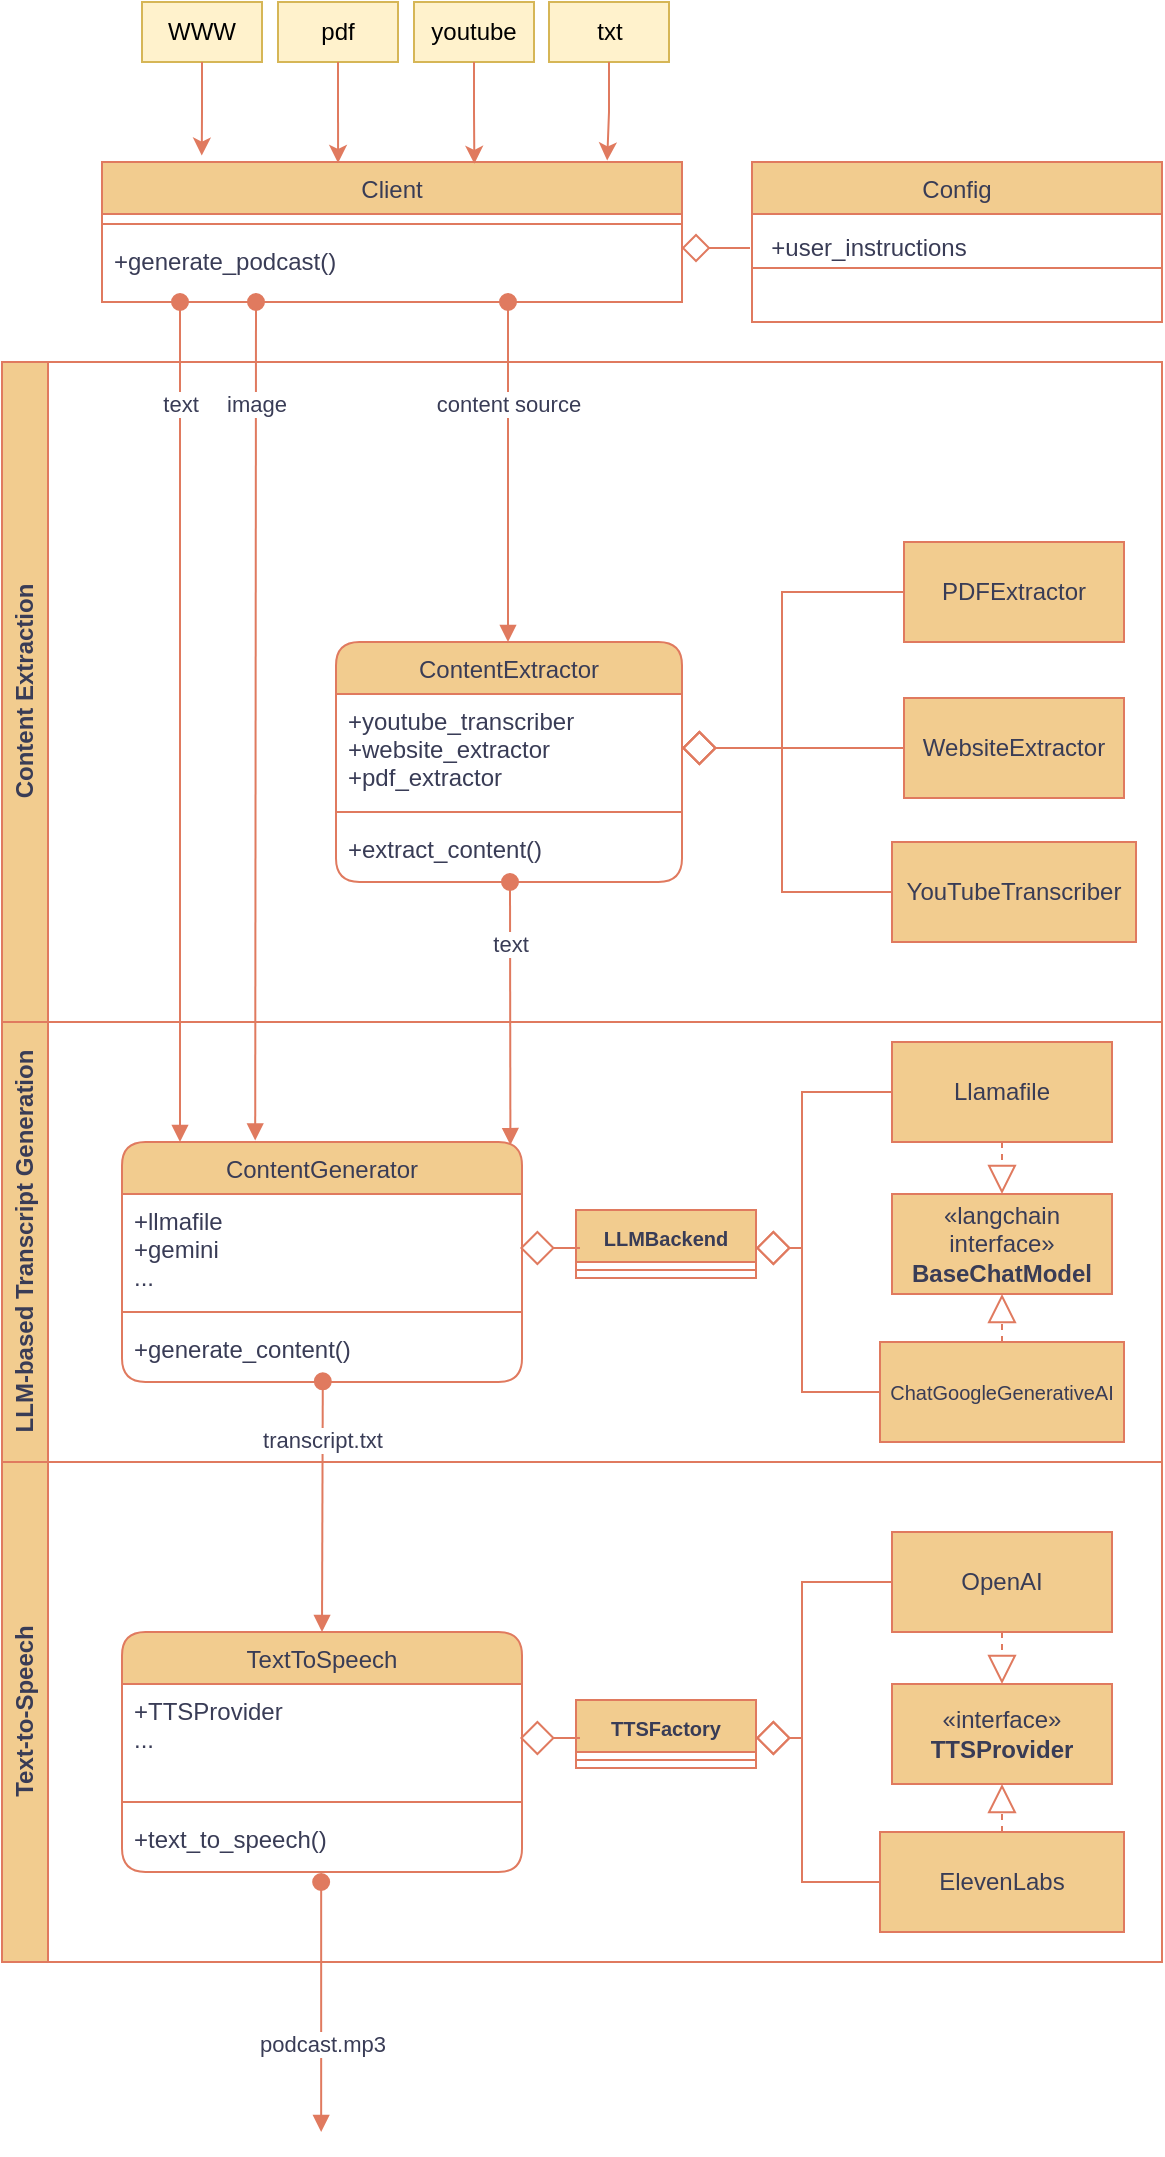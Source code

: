 <mxfile version="24.8.3">
  <diagram id="C5RBs43oDa-KdzZeNtuy" name="Page-1">
    <mxGraphModel dx="2022" dy="1797" grid="1" gridSize="10" guides="1" tooltips="1" connect="1" arrows="1" fold="1" page="1" pageScale="1" pageWidth="827" pageHeight="1169" math="0" shadow="0">
      <root>
        <mxCell id="WIyWlLk6GJQsqaUBKTNV-0" />
        <mxCell id="WIyWlLk6GJQsqaUBKTNV-1" parent="WIyWlLk6GJQsqaUBKTNV-0" />
        <mxCell id="o9hW8QB3ydjtU5aNEMkl-0" value="ContentExtractor" style="swimlane;fontStyle=0;align=center;verticalAlign=top;childLayout=stackLayout;horizontal=1;startSize=26;horizontalStack=0;resizeParent=1;resizeLast=0;collapsible=1;marginBottom=0;rounded=1;shadow=0;strokeWidth=1;labelBackgroundColor=none;fillColor=#F2CC8F;strokeColor=#E07A5F;fontColor=#393C56;" vertex="1" parent="WIyWlLk6GJQsqaUBKTNV-1">
          <mxGeometry x="147" y="40" width="173" height="120" as="geometry">
            <mxRectangle x="550" y="140" width="160" height="26" as="alternateBounds" />
          </mxGeometry>
        </mxCell>
        <mxCell id="o9hW8QB3ydjtU5aNEMkl-1" value="+youtube_transcriber&#xa;+website_extractor&#xa;+pdf_extractor" style="text;align=left;verticalAlign=top;spacingLeft=4;spacingRight=4;overflow=hidden;rotatable=0;points=[[0,0.5],[1,0.5]];portConstraint=eastwest;labelBackgroundColor=none;fontColor=#393C56;rounded=1;" vertex="1" parent="o9hW8QB3ydjtU5aNEMkl-0">
          <mxGeometry y="26" width="173" height="54" as="geometry" />
        </mxCell>
        <mxCell id="o9hW8QB3ydjtU5aNEMkl-6" value="" style="line;html=1;strokeWidth=1;align=left;verticalAlign=middle;spacingTop=-1;spacingLeft=3;spacingRight=3;rotatable=0;labelPosition=right;points=[];portConstraint=eastwest;labelBackgroundColor=none;fillColor=#F2CC8F;strokeColor=#E07A5F;fontColor=#393C56;rounded=1;" vertex="1" parent="o9hW8QB3ydjtU5aNEMkl-0">
          <mxGeometry y="80" width="173" height="10" as="geometry" />
        </mxCell>
        <mxCell id="o9hW8QB3ydjtU5aNEMkl-7" value="+extract_content()" style="text;align=left;verticalAlign=top;spacingLeft=4;spacingRight=4;overflow=hidden;rotatable=0;points=[[0,0.5],[1,0.5]];portConstraint=eastwest;labelBackgroundColor=none;fontColor=#393C56;rounded=1;" vertex="1" parent="o9hW8QB3ydjtU5aNEMkl-0">
          <mxGeometry y="90" width="173" height="26" as="geometry" />
        </mxCell>
        <mxCell id="o9hW8QB3ydjtU5aNEMkl-53" style="edgeStyle=orthogonalEdgeStyle;rounded=0;orthogonalLoop=1;jettySize=auto;html=1;entryX=1;entryY=0.5;entryDx=0;entryDy=0;strokeColor=#E07A5F;fontColor=#393C56;fillColor=#F2CC8F;endArrow=diamond;endFill=0;endSize=15;" edge="1" parent="WIyWlLk6GJQsqaUBKTNV-1" source="o9hW8QB3ydjtU5aNEMkl-16" target="o9hW8QB3ydjtU5aNEMkl-1">
          <mxGeometry relative="1" as="geometry">
            <Array as="points">
              <mxPoint x="370" y="165" />
              <mxPoint x="370" y="93" />
            </Array>
          </mxGeometry>
        </mxCell>
        <mxCell id="o9hW8QB3ydjtU5aNEMkl-16" value="YouTubeTranscriber" style="html=1;whiteSpace=wrap;strokeColor=#E07A5F;fontColor=#393C56;fillColor=#F2CC8F;" vertex="1" parent="WIyWlLk6GJQsqaUBKTNV-1">
          <mxGeometry x="425" y="140" width="122" height="50" as="geometry" />
        </mxCell>
        <mxCell id="o9hW8QB3ydjtU5aNEMkl-52" style="edgeStyle=orthogonalEdgeStyle;rounded=0;orthogonalLoop=1;jettySize=auto;html=1;entryX=1;entryY=0.5;entryDx=0;entryDy=0;strokeColor=#E07A5F;fontColor=#393C56;fillColor=#F2CC8F;endArrow=diamond;endFill=0;endSize=15;" edge="1" parent="WIyWlLk6GJQsqaUBKTNV-1" source="o9hW8QB3ydjtU5aNEMkl-17" target="o9hW8QB3ydjtU5aNEMkl-1">
          <mxGeometry relative="1" as="geometry" />
        </mxCell>
        <mxCell id="o9hW8QB3ydjtU5aNEMkl-17" value="WebsiteExtractor" style="html=1;whiteSpace=wrap;strokeColor=#E07A5F;fontColor=#393C56;fillColor=#F2CC8F;" vertex="1" parent="WIyWlLk6GJQsqaUBKTNV-1">
          <mxGeometry x="431" y="68" width="110" height="50" as="geometry" />
        </mxCell>
        <mxCell id="o9hW8QB3ydjtU5aNEMkl-51" style="edgeStyle=orthogonalEdgeStyle;rounded=0;orthogonalLoop=1;jettySize=auto;html=1;exitX=0;exitY=0.5;exitDx=0;exitDy=0;entryX=1;entryY=0.5;entryDx=0;entryDy=0;strokeColor=#E07A5F;fontColor=#393C56;fillColor=#F2CC8F;endArrow=diamond;endFill=0;endSize=15;" edge="1" parent="WIyWlLk6GJQsqaUBKTNV-1" source="o9hW8QB3ydjtU5aNEMkl-18" target="o9hW8QB3ydjtU5aNEMkl-1">
          <mxGeometry relative="1" as="geometry">
            <Array as="points">
              <mxPoint x="370" y="15" />
              <mxPoint x="370" y="93" />
            </Array>
          </mxGeometry>
        </mxCell>
        <mxCell id="o9hW8QB3ydjtU5aNEMkl-18" value="PDFExtractor" style="html=1;whiteSpace=wrap;strokeColor=#E07A5F;fontColor=#393C56;fillColor=#F2CC8F;" vertex="1" parent="WIyWlLk6GJQsqaUBKTNV-1">
          <mxGeometry x="431" y="-10" width="110" height="50" as="geometry" />
        </mxCell>
        <mxCell id="o9hW8QB3ydjtU5aNEMkl-54" value="ContentGenerator" style="swimlane;fontStyle=0;align=center;verticalAlign=top;childLayout=stackLayout;horizontal=1;startSize=26;horizontalStack=0;resizeParent=1;resizeLast=0;collapsible=1;marginBottom=0;rounded=1;shadow=0;strokeWidth=1;labelBackgroundColor=none;fillColor=#F2CC8F;strokeColor=#E07A5F;fontColor=#393C56;" vertex="1" parent="WIyWlLk6GJQsqaUBKTNV-1">
          <mxGeometry x="40" y="290" width="200" height="120" as="geometry">
            <mxRectangle x="550" y="140" width="160" height="26" as="alternateBounds" />
          </mxGeometry>
        </mxCell>
        <mxCell id="o9hW8QB3ydjtU5aNEMkl-55" value="+llmafile&#xa;+gemini&#xa;..." style="text;align=left;verticalAlign=top;spacingLeft=4;spacingRight=4;overflow=hidden;rotatable=0;points=[[0,0.5],[1,0.5]];portConstraint=eastwest;labelBackgroundColor=none;fontColor=#393C56;rounded=1;" vertex="1" parent="o9hW8QB3ydjtU5aNEMkl-54">
          <mxGeometry y="26" width="200" height="54" as="geometry" />
        </mxCell>
        <mxCell id="o9hW8QB3ydjtU5aNEMkl-56" value="" style="line;html=1;strokeWidth=1;align=left;verticalAlign=middle;spacingTop=-1;spacingLeft=3;spacingRight=3;rotatable=0;labelPosition=right;points=[];portConstraint=eastwest;labelBackgroundColor=none;fillColor=#F2CC8F;strokeColor=#E07A5F;fontColor=#393C56;rounded=1;" vertex="1" parent="o9hW8QB3ydjtU5aNEMkl-54">
          <mxGeometry y="80" width="200" height="10" as="geometry" />
        </mxCell>
        <mxCell id="o9hW8QB3ydjtU5aNEMkl-57" value="+generate_content()" style="text;align=left;verticalAlign=top;spacingLeft=4;spacingRight=4;overflow=hidden;rotatable=0;points=[[0,0.5],[1,0.5]];portConstraint=eastwest;labelBackgroundColor=none;fontColor=#393C56;rounded=1;" vertex="1" parent="o9hW8QB3ydjtU5aNEMkl-54">
          <mxGeometry y="90" width="200" height="26" as="geometry" />
        </mxCell>
        <mxCell id="o9hW8QB3ydjtU5aNEMkl-58" style="edgeStyle=orthogonalEdgeStyle;rounded=0;orthogonalLoop=1;jettySize=auto;html=1;strokeColor=#E07A5F;fontColor=#393C56;fillColor=#F2CC8F;endArrow=diamond;endFill=0;endSize=15;" edge="1" parent="WIyWlLk6GJQsqaUBKTNV-1">
          <mxGeometry relative="1" as="geometry">
            <Array as="points">
              <mxPoint x="380" y="415" />
              <mxPoint x="380" y="343" />
            </Array>
            <mxPoint x="426" y="415" as="sourcePoint" />
            <mxPoint x="357" y="343" as="targetPoint" />
          </mxGeometry>
        </mxCell>
        <mxCell id="o9hW8QB3ydjtU5aNEMkl-59" value="&lt;font style=&quot;font-size: 10px;&quot;&gt;ChatGoogleGenerativeAI&lt;/font&gt;" style="html=1;whiteSpace=wrap;strokeColor=#E07A5F;fontColor=#393C56;fillColor=#F2CC8F;" vertex="1" parent="WIyWlLk6GJQsqaUBKTNV-1">
          <mxGeometry x="419" y="390" width="122" height="50" as="geometry" />
        </mxCell>
        <mxCell id="o9hW8QB3ydjtU5aNEMkl-62" style="edgeStyle=orthogonalEdgeStyle;rounded=0;orthogonalLoop=1;jettySize=auto;html=1;exitX=0;exitY=0.5;exitDx=0;exitDy=0;strokeColor=#E07A5F;fontColor=#393C56;fillColor=#F2CC8F;endArrow=diamond;endFill=0;endSize=15;" edge="1" parent="WIyWlLk6GJQsqaUBKTNV-1">
          <mxGeometry relative="1" as="geometry">
            <Array as="points">
              <mxPoint x="380" y="265" />
              <mxPoint x="380" y="343" />
            </Array>
            <mxPoint x="432" y="265" as="sourcePoint" />
            <mxPoint x="357" y="343" as="targetPoint" />
          </mxGeometry>
        </mxCell>
        <mxCell id="o9hW8QB3ydjtU5aNEMkl-63" value="Llamafile" style="html=1;whiteSpace=wrap;strokeColor=#E07A5F;fontColor=#393C56;fillColor=#F2CC8F;" vertex="1" parent="WIyWlLk6GJQsqaUBKTNV-1">
          <mxGeometry x="425" y="240" width="110" height="50" as="geometry" />
        </mxCell>
        <mxCell id="o9hW8QB3ydjtU5aNEMkl-64" value="text" style="html=1;verticalAlign=bottom;startArrow=oval;startFill=1;endArrow=block;startSize=8;curved=0;rounded=0;strokeColor=#E07A5F;fontColor=#393C56;fillColor=#F2CC8F;entryX=0.691;entryY=0.013;entryDx=0;entryDy=0;entryPerimeter=0;" edge="1" parent="WIyWlLk6GJQsqaUBKTNV-1">
          <mxGeometry x="-0.392" width="60" relative="1" as="geometry">
            <mxPoint x="234" y="160" as="sourcePoint" />
            <mxPoint x="234.2" y="291.56" as="targetPoint" />
            <mxPoint as="offset" />
          </mxGeometry>
        </mxCell>
        <mxCell id="o9hW8QB3ydjtU5aNEMkl-70" value="text" style="html=1;verticalAlign=bottom;startArrow=oval;startFill=1;endArrow=block;startSize=8;curved=0;rounded=0;strokeColor=#E07A5F;fontColor=#393C56;fillColor=#F2CC8F;" edge="1" parent="WIyWlLk6GJQsqaUBKTNV-1">
          <mxGeometry x="-0.714" width="60" relative="1" as="geometry">
            <mxPoint x="69" y="-130" as="sourcePoint" />
            <mxPoint x="69" y="290" as="targetPoint" />
            <Array as="points">
              <mxPoint x="69" y="122.5" />
            </Array>
            <mxPoint as="offset" />
          </mxGeometry>
        </mxCell>
        <mxCell id="o9hW8QB3ydjtU5aNEMkl-71" value="image" style="html=1;verticalAlign=bottom;startArrow=oval;startFill=1;endArrow=block;startSize=8;curved=0;rounded=0;strokeColor=#E07A5F;fontColor=#393C56;fillColor=#F2CC8F;entryX=0.333;entryY=-0.006;entryDx=0;entryDy=0;entryPerimeter=0;" edge="1" parent="WIyWlLk6GJQsqaUBKTNV-1" target="o9hW8QB3ydjtU5aNEMkl-54">
          <mxGeometry x="-0.714" width="60" relative="1" as="geometry">
            <mxPoint x="107" y="-130" as="sourcePoint" />
            <mxPoint x="110" y="280" as="targetPoint" />
            <mxPoint as="offset" />
          </mxGeometry>
        </mxCell>
        <mxCell id="o9hW8QB3ydjtU5aNEMkl-72" value="content source" style="html=1;verticalAlign=bottom;startArrow=oval;startFill=1;endArrow=block;startSize=8;curved=0;rounded=0;strokeColor=#E07A5F;fontColor=#393C56;fillColor=#F2CC8F;" edge="1" parent="WIyWlLk6GJQsqaUBKTNV-1">
          <mxGeometry x="-0.294" width="60" relative="1" as="geometry">
            <mxPoint x="233" y="-130" as="sourcePoint" />
            <mxPoint x="233" y="40" as="targetPoint" />
            <mxPoint as="offset" />
          </mxGeometry>
        </mxCell>
        <mxCell id="o9hW8QB3ydjtU5aNEMkl-74" value="«langchain&lt;br&gt;interface»&lt;br&gt;&lt;span style=&quot;text-align: left;&quot;&gt;&lt;b&gt;BaseChatModel&lt;/b&gt;&lt;/span&gt;" style="html=1;whiteSpace=wrap;strokeColor=#E07A5F;fontColor=#393C56;fillColor=#F2CC8F;" vertex="1" parent="WIyWlLk6GJQsqaUBKTNV-1">
          <mxGeometry x="425" y="316" width="110" height="50" as="geometry" />
        </mxCell>
        <mxCell id="o9hW8QB3ydjtU5aNEMkl-75" value="" style="endArrow=block;dashed=1;endFill=0;endSize=12;html=1;rounded=0;strokeColor=#E07A5F;fontColor=#393C56;fillColor=#F2CC8F;exitX=0.5;exitY=1;exitDx=0;exitDy=0;entryX=0.5;entryY=0;entryDx=0;entryDy=0;" edge="1" parent="WIyWlLk6GJQsqaUBKTNV-1" source="o9hW8QB3ydjtU5aNEMkl-63" target="o9hW8QB3ydjtU5aNEMkl-74">
          <mxGeometry width="160" relative="1" as="geometry">
            <mxPoint x="586" y="310" as="sourcePoint" />
            <mxPoint x="746" y="310" as="targetPoint" />
          </mxGeometry>
        </mxCell>
        <mxCell id="o9hW8QB3ydjtU5aNEMkl-76" value="" style="endArrow=block;dashed=1;endFill=0;endSize=12;html=1;rounded=0;strokeColor=#E07A5F;fontColor=#393C56;fillColor=#F2CC8F;exitX=0.5;exitY=0;exitDx=0;exitDy=0;entryX=0.5;entryY=1;entryDx=0;entryDy=0;" edge="1" parent="WIyWlLk6GJQsqaUBKTNV-1" source="o9hW8QB3ydjtU5aNEMkl-59" target="o9hW8QB3ydjtU5aNEMkl-74">
          <mxGeometry width="160" relative="1" as="geometry">
            <mxPoint x="490" y="300" as="sourcePoint" />
            <mxPoint x="490" y="326" as="targetPoint" />
          </mxGeometry>
        </mxCell>
        <mxCell id="o9hW8QB3ydjtU5aNEMkl-77" value="&lt;font style=&quot;font-size: 10px;&quot;&gt;LLMBackend&lt;/font&gt;" style="swimlane;fontStyle=1;align=center;verticalAlign=top;childLayout=stackLayout;horizontal=1;startSize=26;horizontalStack=0;resizeParent=1;resizeParentMax=0;resizeLast=0;collapsible=1;marginBottom=0;whiteSpace=wrap;html=1;strokeColor=#E07A5F;fontColor=#393C56;fillColor=#F2CC8F;" vertex="1" parent="WIyWlLk6GJQsqaUBKTNV-1">
          <mxGeometry x="267" y="324" width="90" height="34" as="geometry" />
        </mxCell>
        <mxCell id="o9hW8QB3ydjtU5aNEMkl-89" style="edgeStyle=orthogonalEdgeStyle;rounded=0;orthogonalLoop=1;jettySize=auto;html=1;entryX=1;entryY=0.5;entryDx=0;entryDy=0;strokeColor=#E07A5F;fontColor=#393C56;fillColor=#F2CC8F;endArrow=diamond;endFill=0;endSize=15;" edge="1" parent="o9hW8QB3ydjtU5aNEMkl-77">
          <mxGeometry relative="1" as="geometry">
            <mxPoint x="2" y="19" as="sourcePoint" />
            <mxPoint x="-28" y="18.58" as="targetPoint" />
          </mxGeometry>
        </mxCell>
        <mxCell id="o9hW8QB3ydjtU5aNEMkl-79" value="" style="line;strokeWidth=1;fillColor=none;align=left;verticalAlign=middle;spacingTop=-1;spacingLeft=3;spacingRight=3;rotatable=0;labelPosition=right;points=[];portConstraint=eastwest;strokeColor=inherit;fontColor=#393C56;" vertex="1" parent="o9hW8QB3ydjtU5aNEMkl-77">
          <mxGeometry y="26" width="90" height="8" as="geometry" />
        </mxCell>
        <mxCell id="o9hW8QB3ydjtU5aNEMkl-91" value="Content Extraction" style="swimlane;horizontal=0;whiteSpace=wrap;html=1;strokeColor=#E07A5F;fontColor=#393C56;fillColor=#F2CC8F;" vertex="1" parent="WIyWlLk6GJQsqaUBKTNV-1">
          <mxGeometry x="-20" y="-100" width="580" height="330" as="geometry" />
        </mxCell>
        <mxCell id="o9hW8QB3ydjtU5aNEMkl-92" value="LLM-based Transcript Generation" style="swimlane;horizontal=0;whiteSpace=wrap;html=1;strokeColor=#E07A5F;fontColor=#393C56;fillColor=#F2CC8F;" vertex="1" parent="WIyWlLk6GJQsqaUBKTNV-1">
          <mxGeometry x="-20" y="230" width="580" height="220" as="geometry" />
        </mxCell>
        <mxCell id="o9hW8QB3ydjtU5aNEMkl-93" value="TextToSpeech" style="swimlane;fontStyle=0;align=center;verticalAlign=top;childLayout=stackLayout;horizontal=1;startSize=26;horizontalStack=0;resizeParent=1;resizeLast=0;collapsible=1;marginBottom=0;rounded=1;shadow=0;strokeWidth=1;labelBackgroundColor=none;fillColor=#F2CC8F;strokeColor=#E07A5F;fontColor=#393C56;" vertex="1" parent="WIyWlLk6GJQsqaUBKTNV-1">
          <mxGeometry x="40" y="535" width="200" height="120" as="geometry">
            <mxRectangle x="550" y="140" width="160" height="26" as="alternateBounds" />
          </mxGeometry>
        </mxCell>
        <mxCell id="o9hW8QB3ydjtU5aNEMkl-94" value="+TTSProvider&#xa;..." style="text;align=left;verticalAlign=top;spacingLeft=4;spacingRight=4;overflow=hidden;rotatable=0;points=[[0,0.5],[1,0.5]];portConstraint=eastwest;labelBackgroundColor=none;fontColor=#393C56;rounded=1;" vertex="1" parent="o9hW8QB3ydjtU5aNEMkl-93">
          <mxGeometry y="26" width="200" height="54" as="geometry" />
        </mxCell>
        <mxCell id="o9hW8QB3ydjtU5aNEMkl-95" value="" style="line;html=1;strokeWidth=1;align=left;verticalAlign=middle;spacingTop=-1;spacingLeft=3;spacingRight=3;rotatable=0;labelPosition=right;points=[];portConstraint=eastwest;labelBackgroundColor=none;fillColor=#F2CC8F;strokeColor=#E07A5F;fontColor=#393C56;rounded=1;" vertex="1" parent="o9hW8QB3ydjtU5aNEMkl-93">
          <mxGeometry y="80" width="200" height="10" as="geometry" />
        </mxCell>
        <mxCell id="o9hW8QB3ydjtU5aNEMkl-96" value="+text_to_speech()" style="text;align=left;verticalAlign=top;spacingLeft=4;spacingRight=4;overflow=hidden;rotatable=0;points=[[0,0.5],[1,0.5]];portConstraint=eastwest;labelBackgroundColor=none;fontColor=#393C56;rounded=1;" vertex="1" parent="o9hW8QB3ydjtU5aNEMkl-93">
          <mxGeometry y="90" width="200" height="26" as="geometry" />
        </mxCell>
        <mxCell id="o9hW8QB3ydjtU5aNEMkl-97" style="edgeStyle=orthogonalEdgeStyle;rounded=0;orthogonalLoop=1;jettySize=auto;html=1;strokeColor=#E07A5F;fontColor=#393C56;fillColor=#F2CC8F;endArrow=diamond;endFill=0;endSize=15;" edge="1" parent="WIyWlLk6GJQsqaUBKTNV-1">
          <mxGeometry relative="1" as="geometry">
            <Array as="points">
              <mxPoint x="380" y="660" />
              <mxPoint x="380" y="588" />
            </Array>
            <mxPoint x="426" y="660" as="sourcePoint" />
            <mxPoint x="357" y="588" as="targetPoint" />
          </mxGeometry>
        </mxCell>
        <mxCell id="o9hW8QB3ydjtU5aNEMkl-98" value="&lt;font style=&quot;font-size: 12px;&quot;&gt;ElevenLabs&lt;/font&gt;" style="html=1;whiteSpace=wrap;strokeColor=#E07A5F;fontColor=#393C56;fillColor=#F2CC8F;" vertex="1" parent="WIyWlLk6GJQsqaUBKTNV-1">
          <mxGeometry x="419" y="635" width="122" height="50" as="geometry" />
        </mxCell>
        <mxCell id="o9hW8QB3ydjtU5aNEMkl-99" style="edgeStyle=orthogonalEdgeStyle;rounded=0;orthogonalLoop=1;jettySize=auto;html=1;exitX=0;exitY=0.5;exitDx=0;exitDy=0;strokeColor=#E07A5F;fontColor=#393C56;fillColor=#F2CC8F;endArrow=diamond;endFill=0;endSize=15;" edge="1" parent="WIyWlLk6GJQsqaUBKTNV-1">
          <mxGeometry relative="1" as="geometry">
            <Array as="points">
              <mxPoint x="380" y="510" />
              <mxPoint x="380" y="588" />
            </Array>
            <mxPoint x="432" y="510" as="sourcePoint" />
            <mxPoint x="357" y="588" as="targetPoint" />
          </mxGeometry>
        </mxCell>
        <mxCell id="o9hW8QB3ydjtU5aNEMkl-100" value="OpenAI" style="html=1;whiteSpace=wrap;strokeColor=#E07A5F;fontColor=#393C56;fillColor=#F2CC8F;" vertex="1" parent="WIyWlLk6GJQsqaUBKTNV-1">
          <mxGeometry x="425" y="485" width="110" height="50" as="geometry" />
        </mxCell>
        <mxCell id="o9hW8QB3ydjtU5aNEMkl-101" value="«interface»&lt;br&gt;&lt;span style=&quot;text-align: left;&quot;&gt;&lt;b&gt;TTSProvider&lt;/b&gt;&lt;/span&gt;" style="html=1;whiteSpace=wrap;strokeColor=#E07A5F;fontColor=#393C56;fillColor=#F2CC8F;" vertex="1" parent="WIyWlLk6GJQsqaUBKTNV-1">
          <mxGeometry x="425" y="561" width="110" height="50" as="geometry" />
        </mxCell>
        <mxCell id="o9hW8QB3ydjtU5aNEMkl-102" value="" style="endArrow=block;dashed=1;endFill=0;endSize=12;html=1;rounded=0;strokeColor=#E07A5F;fontColor=#393C56;fillColor=#F2CC8F;exitX=0.5;exitY=1;exitDx=0;exitDy=0;entryX=0.5;entryY=0;entryDx=0;entryDy=0;" edge="1" parent="WIyWlLk6GJQsqaUBKTNV-1" source="o9hW8QB3ydjtU5aNEMkl-100" target="o9hW8QB3ydjtU5aNEMkl-101">
          <mxGeometry width="160" relative="1" as="geometry">
            <mxPoint x="586" y="555" as="sourcePoint" />
            <mxPoint x="746" y="555" as="targetPoint" />
          </mxGeometry>
        </mxCell>
        <mxCell id="o9hW8QB3ydjtU5aNEMkl-103" value="" style="endArrow=block;dashed=1;endFill=0;endSize=12;html=1;rounded=0;strokeColor=#E07A5F;fontColor=#393C56;fillColor=#F2CC8F;exitX=0.5;exitY=0;exitDx=0;exitDy=0;entryX=0.5;entryY=1;entryDx=0;entryDy=0;" edge="1" parent="WIyWlLk6GJQsqaUBKTNV-1" source="o9hW8QB3ydjtU5aNEMkl-98" target="o9hW8QB3ydjtU5aNEMkl-101">
          <mxGeometry width="160" relative="1" as="geometry">
            <mxPoint x="490" y="545" as="sourcePoint" />
            <mxPoint x="490" y="571" as="targetPoint" />
          </mxGeometry>
        </mxCell>
        <mxCell id="o9hW8QB3ydjtU5aNEMkl-104" value="&lt;font style=&quot;font-size: 10px;&quot;&gt;TTSFactory&lt;/font&gt;" style="swimlane;fontStyle=1;align=center;verticalAlign=top;childLayout=stackLayout;horizontal=1;startSize=26;horizontalStack=0;resizeParent=1;resizeParentMax=0;resizeLast=0;collapsible=1;marginBottom=0;whiteSpace=wrap;html=1;strokeColor=#E07A5F;fontColor=#393C56;fillColor=#F2CC8F;" vertex="1" parent="WIyWlLk6GJQsqaUBKTNV-1">
          <mxGeometry x="267" y="569" width="90" height="34" as="geometry" />
        </mxCell>
        <mxCell id="o9hW8QB3ydjtU5aNEMkl-105" style="edgeStyle=orthogonalEdgeStyle;rounded=0;orthogonalLoop=1;jettySize=auto;html=1;entryX=1;entryY=0.5;entryDx=0;entryDy=0;strokeColor=#E07A5F;fontColor=#393C56;fillColor=#F2CC8F;endArrow=diamond;endFill=0;endSize=15;" edge="1" parent="o9hW8QB3ydjtU5aNEMkl-104">
          <mxGeometry relative="1" as="geometry">
            <mxPoint x="2" y="19" as="sourcePoint" />
            <mxPoint x="-28" y="18.58" as="targetPoint" />
          </mxGeometry>
        </mxCell>
        <mxCell id="o9hW8QB3ydjtU5aNEMkl-106" value="" style="line;strokeWidth=1;fillColor=none;align=left;verticalAlign=middle;spacingTop=-1;spacingLeft=3;spacingRight=3;rotatable=0;labelPosition=right;points=[];portConstraint=eastwest;strokeColor=inherit;fontColor=#393C56;" vertex="1" parent="o9hW8QB3ydjtU5aNEMkl-104">
          <mxGeometry y="26" width="90" height="8" as="geometry" />
        </mxCell>
        <mxCell id="o9hW8QB3ydjtU5aNEMkl-107" value="Text-to-Speech" style="swimlane;horizontal=0;whiteSpace=wrap;html=1;strokeColor=#E07A5F;fontColor=#393C56;fillColor=#F2CC8F;" vertex="1" parent="WIyWlLk6GJQsqaUBKTNV-1">
          <mxGeometry x="-20" y="450" width="580" height="250" as="geometry" />
        </mxCell>
        <mxCell id="o9hW8QB3ydjtU5aNEMkl-108" value="transcript.txt" style="html=1;verticalAlign=bottom;startArrow=oval;startFill=1;endArrow=block;startSize=8;curved=0;rounded=0;strokeColor=#E07A5F;fontColor=#393C56;fillColor=#F2CC8F;entryX=0.5;entryY=0;entryDx=0;entryDy=0;exitX=0.502;exitY=1.141;exitDx=0;exitDy=0;exitPerimeter=0;" edge="1" parent="WIyWlLk6GJQsqaUBKTNV-1" source="o9hW8QB3ydjtU5aNEMkl-57" target="o9hW8QB3ydjtU5aNEMkl-93">
          <mxGeometry x="-0.392" width="60" relative="1" as="geometry">
            <mxPoint x="160" y="440" as="sourcePoint" />
            <mxPoint x="160" y="572" as="targetPoint" />
            <mxPoint as="offset" />
          </mxGeometry>
        </mxCell>
        <mxCell id="o9hW8QB3ydjtU5aNEMkl-109" value="podcast.mp3" style="html=1;verticalAlign=bottom;startArrow=oval;startFill=1;endArrow=block;startSize=8;curved=0;rounded=0;strokeColor=#E07A5F;fontColor=#393C56;fillColor=#F2CC8F;entryX=0.5;entryY=0;entryDx=0;entryDy=0;exitX=0.502;exitY=1.141;exitDx=0;exitDy=0;exitPerimeter=0;" edge="1" parent="WIyWlLk6GJQsqaUBKTNV-1">
          <mxGeometry x="0.44" width="60" relative="1" as="geometry">
            <mxPoint x="139.58" y="660" as="sourcePoint" />
            <mxPoint x="139.58" y="785" as="targetPoint" />
            <mxPoint as="offset" />
          </mxGeometry>
        </mxCell>
        <mxCell id="o9hW8QB3ydjtU5aNEMkl-111" value="Client" style="swimlane;fontStyle=0;align=center;verticalAlign=top;childLayout=stackLayout;horizontal=1;startSize=26;horizontalStack=0;resizeParent=1;resizeLast=0;collapsible=1;marginBottom=0;rounded=0;shadow=0;strokeWidth=1;labelBackgroundColor=none;fillColor=#F2CC8F;strokeColor=#E07A5F;fontColor=#393C56;" vertex="1" parent="WIyWlLk6GJQsqaUBKTNV-1">
          <mxGeometry x="30" y="-200" width="290" height="70" as="geometry">
            <mxRectangle x="550" y="140" width="160" height="26" as="alternateBounds" />
          </mxGeometry>
        </mxCell>
        <mxCell id="o9hW8QB3ydjtU5aNEMkl-113" value="" style="line;html=1;strokeWidth=1;align=left;verticalAlign=middle;spacingTop=-1;spacingLeft=3;spacingRight=3;rotatable=0;labelPosition=right;points=[];portConstraint=eastwest;labelBackgroundColor=none;fillColor=#F2CC8F;strokeColor=#E07A5F;fontColor=#393C56;rounded=1;" vertex="1" parent="o9hW8QB3ydjtU5aNEMkl-111">
          <mxGeometry y="26" width="290" height="10" as="geometry" />
        </mxCell>
        <mxCell id="o9hW8QB3ydjtU5aNEMkl-114" value="+generate_podcast()" style="text;align=left;verticalAlign=top;spacingLeft=4;spacingRight=4;overflow=hidden;rotatable=0;points=[[0,0.5],[1,0.5]];portConstraint=eastwest;labelBackgroundColor=none;fontColor=#393C56;rounded=1;" vertex="1" parent="o9hW8QB3ydjtU5aNEMkl-111">
          <mxGeometry y="36" width="290" height="26" as="geometry" />
        </mxCell>
        <mxCell id="o9hW8QB3ydjtU5aNEMkl-116" value="Config" style="swimlane;fontStyle=0;align=center;verticalAlign=top;childLayout=stackLayout;horizontal=1;startSize=26;horizontalStack=0;resizeParent=1;resizeLast=0;collapsible=1;marginBottom=0;rounded=0;shadow=0;strokeWidth=1;labelBackgroundColor=none;fillColor=#F2CC8F;strokeColor=#E07A5F;fontColor=#393C56;" vertex="1" parent="WIyWlLk6GJQsqaUBKTNV-1">
          <mxGeometry x="355" y="-200" width="205" height="80" as="geometry">
            <mxRectangle x="550" y="140" width="160" height="26" as="alternateBounds" />
          </mxGeometry>
        </mxCell>
        <mxCell id="o9hW8QB3ydjtU5aNEMkl-117" value="" style="line;html=1;strokeWidth=1;align=left;verticalAlign=middle;spacingTop=-1;spacingLeft=3;spacingRight=3;rotatable=0;labelPosition=right;points=[];portConstraint=eastwest;labelBackgroundColor=none;fillColor=#F2CC8F;strokeColor=#E07A5F;fontColor=#393C56;rounded=1;" vertex="1" parent="o9hW8QB3ydjtU5aNEMkl-116">
          <mxGeometry y="26" width="205" height="54" as="geometry" />
        </mxCell>
        <mxCell id="o9hW8QB3ydjtU5aNEMkl-119" value="+user_instructions" style="text;html=1;align=center;verticalAlign=middle;resizable=0;points=[];autosize=1;strokeColor=none;fillColor=none;fontColor=#393C56;" vertex="1" parent="WIyWlLk6GJQsqaUBKTNV-1">
          <mxGeometry x="353" y="-172" width="120" height="30" as="geometry" />
        </mxCell>
        <mxCell id="o9hW8QB3ydjtU5aNEMkl-120" style="edgeStyle=orthogonalEdgeStyle;rounded=0;orthogonalLoop=1;jettySize=auto;html=1;entryX=1.013;entryY=0.237;entryDx=0;entryDy=0;entryPerimeter=0;strokeColor=#E07A5F;fontColor=#393C56;fillColor=#F2CC8F;endArrow=diamond;endFill=0;endSize=12;" edge="1" parent="WIyWlLk6GJQsqaUBKTNV-1">
          <mxGeometry relative="1" as="geometry">
            <mxPoint x="354" y="-157" as="sourcePoint" />
            <mxPoint x="319.77" y="-157.838" as="targetPoint" />
          </mxGeometry>
        </mxCell>
        <mxCell id="o9hW8QB3ydjtU5aNEMkl-121" value="WWW" style="text;html=1;align=center;verticalAlign=middle;whiteSpace=wrap;rounded=0;strokeColor=#d6b656;fillColor=#fff2cc;" vertex="1" parent="WIyWlLk6GJQsqaUBKTNV-1">
          <mxGeometry x="50" y="-280" width="60" height="30" as="geometry" />
        </mxCell>
        <mxCell id="o9hW8QB3ydjtU5aNEMkl-122" value="pdf" style="text;html=1;align=center;verticalAlign=middle;whiteSpace=wrap;rounded=0;fillColor=#fff2cc;strokeColor=#d6b656;" vertex="1" parent="WIyWlLk6GJQsqaUBKTNV-1">
          <mxGeometry x="118" y="-280" width="60" height="30" as="geometry" />
        </mxCell>
        <mxCell id="o9hW8QB3ydjtU5aNEMkl-123" value="youtube" style="text;html=1;align=center;verticalAlign=middle;whiteSpace=wrap;rounded=0;fillColor=#fff2cc;strokeColor=#d6b656;" vertex="1" parent="WIyWlLk6GJQsqaUBKTNV-1">
          <mxGeometry x="186" y="-280" width="60" height="30" as="geometry" />
        </mxCell>
        <mxCell id="o9hW8QB3ydjtU5aNEMkl-124" value="txt" style="text;html=1;align=center;verticalAlign=middle;whiteSpace=wrap;rounded=0;fillColor=#fff2cc;strokeColor=#d6b656;" vertex="1" parent="WIyWlLk6GJQsqaUBKTNV-1">
          <mxGeometry x="253.5" y="-280" width="60" height="30" as="geometry" />
        </mxCell>
        <mxCell id="o9hW8QB3ydjtU5aNEMkl-125" style="edgeStyle=orthogonalEdgeStyle;rounded=0;orthogonalLoop=1;jettySize=auto;html=1;exitX=0.5;exitY=1;exitDx=0;exitDy=0;entryX=0.172;entryY=-0.046;entryDx=0;entryDy=0;entryPerimeter=0;strokeColor=#E07A5F;fontColor=#393C56;fillColor=#F2CC8F;" edge="1" parent="WIyWlLk6GJQsqaUBKTNV-1" source="o9hW8QB3ydjtU5aNEMkl-121" target="o9hW8QB3ydjtU5aNEMkl-111">
          <mxGeometry relative="1" as="geometry" />
        </mxCell>
        <mxCell id="o9hW8QB3ydjtU5aNEMkl-126" style="edgeStyle=orthogonalEdgeStyle;rounded=0;orthogonalLoop=1;jettySize=auto;html=1;exitX=0.5;exitY=1;exitDx=0;exitDy=0;entryX=0.407;entryY=0.007;entryDx=0;entryDy=0;entryPerimeter=0;strokeColor=#E07A5F;fontColor=#393C56;fillColor=#F2CC8F;" edge="1" parent="WIyWlLk6GJQsqaUBKTNV-1" source="o9hW8QB3ydjtU5aNEMkl-122" target="o9hW8QB3ydjtU5aNEMkl-111">
          <mxGeometry relative="1" as="geometry" />
        </mxCell>
        <mxCell id="o9hW8QB3ydjtU5aNEMkl-127" style="edgeStyle=orthogonalEdgeStyle;rounded=0;orthogonalLoop=1;jettySize=auto;html=1;exitX=0.5;exitY=1;exitDx=0;exitDy=0;entryX=0.642;entryY=0.013;entryDx=0;entryDy=0;entryPerimeter=0;strokeColor=#E07A5F;fontColor=#393C56;fillColor=#F2CC8F;" edge="1" parent="WIyWlLk6GJQsqaUBKTNV-1" source="o9hW8QB3ydjtU5aNEMkl-123" target="o9hW8QB3ydjtU5aNEMkl-111">
          <mxGeometry relative="1" as="geometry" />
        </mxCell>
        <mxCell id="o9hW8QB3ydjtU5aNEMkl-128" style="edgeStyle=orthogonalEdgeStyle;rounded=0;orthogonalLoop=1;jettySize=auto;html=1;exitX=0.5;exitY=1;exitDx=0;exitDy=0;entryX=0.871;entryY=-0.011;entryDx=0;entryDy=0;entryPerimeter=0;strokeColor=#E07A5F;fontColor=#393C56;fillColor=#F2CC8F;" edge="1" parent="WIyWlLk6GJQsqaUBKTNV-1" source="o9hW8QB3ydjtU5aNEMkl-124" target="o9hW8QB3ydjtU5aNEMkl-111">
          <mxGeometry relative="1" as="geometry" />
        </mxCell>
      </root>
    </mxGraphModel>
  </diagram>
</mxfile>
